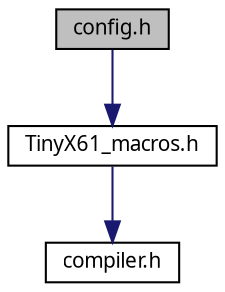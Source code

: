 digraph G
{
  edge [fontname="FreeSans.ttf",fontsize=10,labelfontname="FreeSans.ttf",labelfontsize=10];
  node [fontname="FreeSans.ttf",fontsize=10,shape=record];
  Node1 [label="config.h",height=0.2,width=0.4,color="black", fillcolor="grey75", style="filled" fontcolor="black"];
  Node1 -> Node2 [color="midnightblue",fontsize=10,style="solid",fontname="FreeSans.ttf"];
  Node2 [label="TinyX61_macros.h",height=0.2,width=0.4,color="black", fillcolor="white", style="filled",URL="$TinyX61__macros_8h.html",tooltip="This file contains the function declarations."];
  Node2 -> Node3 [color="midnightblue",fontsize=10,style="solid",fontname="FreeSans.ttf"];
  Node3 [label="compiler.h",height=0.2,width=0.4,color="black", fillcolor="white", style="filled",URL="$Applications_2MC301__Bldc__Sensorless_2compiler_8h.html",tooltip="This file redefines dedicated IAR EWAVR and GNU GCC keywords in order to ensure that..."];
}
